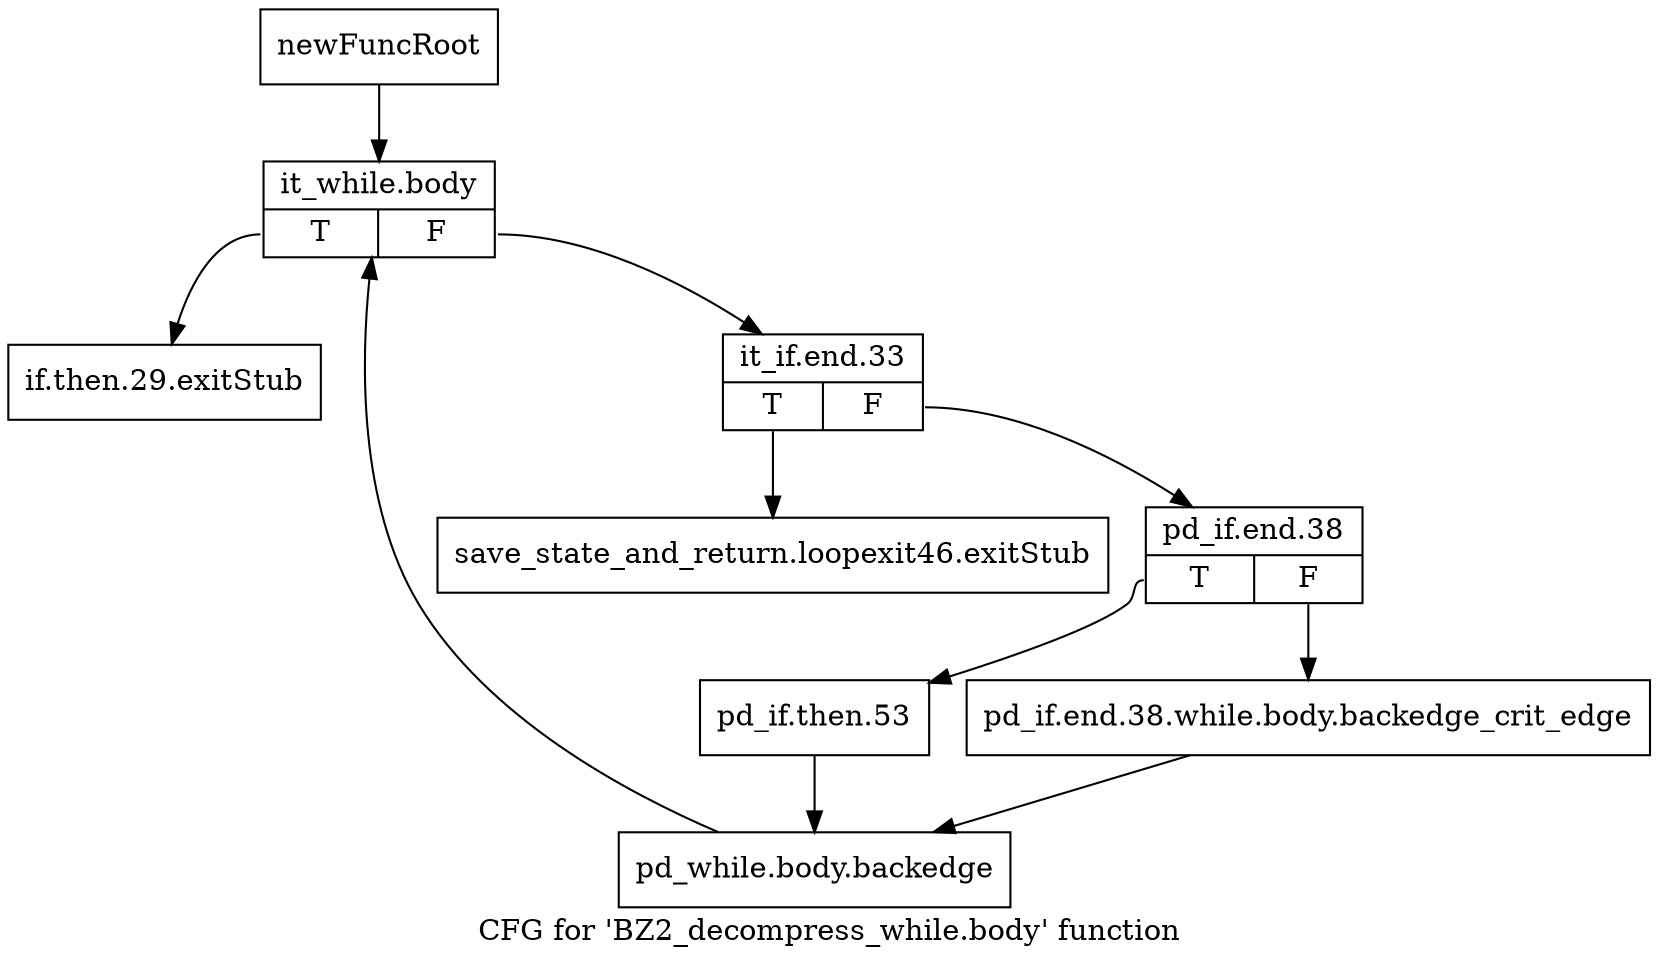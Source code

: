 digraph "CFG for 'BZ2_decompress_while.body' function" {
	label="CFG for 'BZ2_decompress_while.body' function";

	Node0x19bbda0 [shape=record,label="{newFuncRoot}"];
	Node0x19bbda0 -> Node0x19bbe90;
	Node0x19bbdf0 [shape=record,label="{if.then.29.exitStub}"];
	Node0x19bbe40 [shape=record,label="{save_state_and_return.loopexit46.exitStub}"];
	Node0x19bbe90 [shape=record,label="{it_while.body|{<s0>T|<s1>F}}"];
	Node0x19bbe90:s0 -> Node0x19bbdf0;
	Node0x19bbe90:s1 -> Node0x19bbee0;
	Node0x19bbee0 [shape=record,label="{it_if.end.33|{<s0>T|<s1>F}}"];
	Node0x19bbee0:s0 -> Node0x19bbe40;
	Node0x19bbee0:s1 -> Node0x19bbf30;
	Node0x19bbf30 [shape=record,label="{pd_if.end.38|{<s0>T|<s1>F}}"];
	Node0x19bbf30:s0 -> Node0x19bbfd0;
	Node0x19bbf30:s1 -> Node0x19bbf80;
	Node0x19bbf80 [shape=record,label="{pd_if.end.38.while.body.backedge_crit_edge}"];
	Node0x19bbf80 -> Node0x19bc020;
	Node0x19bbfd0 [shape=record,label="{pd_if.then.53}"];
	Node0x19bbfd0 -> Node0x19bc020;
	Node0x19bc020 [shape=record,label="{pd_while.body.backedge}"];
	Node0x19bc020 -> Node0x19bbe90;
}

